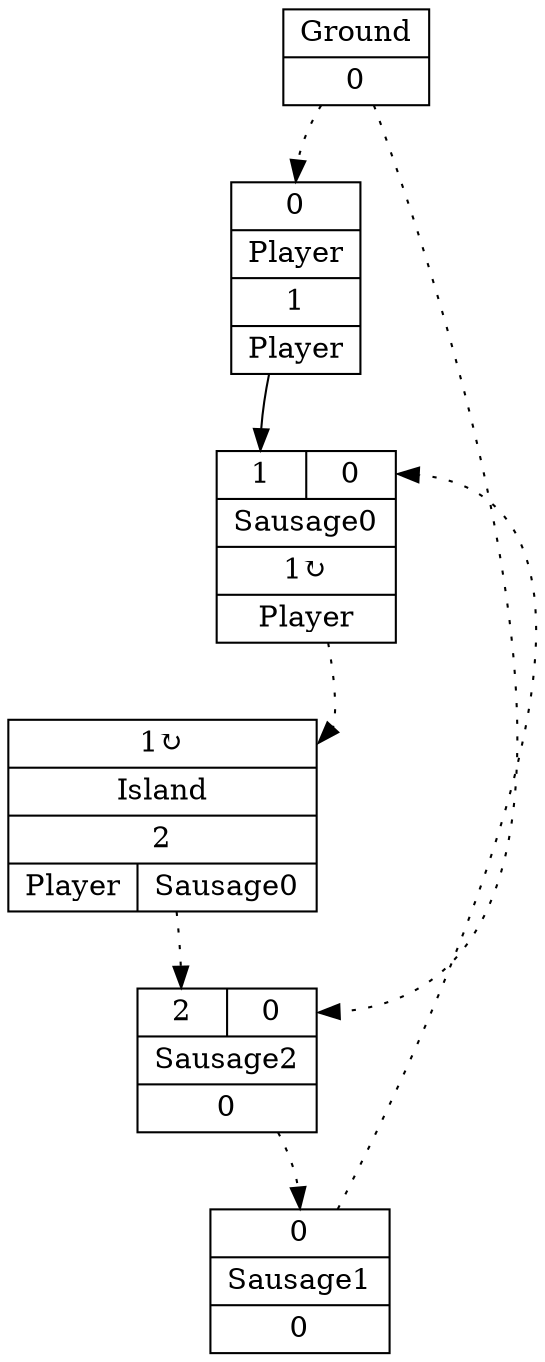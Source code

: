 digraph G {
node [shape=record];
Player[ label ="{{<GroundP>0}|{Player}|<PlayerOUT>1|{Player}}"];
Ground[ label ="{{Ground}|<GroundOUT>0}"];
Sausage0[ label ="{{<Player>1|<Sausage1P>0}|{Sausage0}|<Sausage0OUT>1&#8635;|{Player}}"];
Sausage1[ label ="{{<Sausage2P>0}|{Sausage1}|<Sausage1OUT>0}"];
Island[ label ="{{<Sausage0P>1&#8635;}|{Island}|<IslandOUT>2|{Player|Sausage0}}"];
Sausage2[ label ="{{<IslandP>2|<GroundP>0}|{Sausage2}|<Sausage2OUT>0}"];
	"Ground" -> "Player":GroundP [style=dotted];
	"Player" -> "Sausage0":Player;
	"Sausage1" -> "Sausage0":Sausage1P [style=dotted];
	"Sausage0" -> "Island":Sausage0P [style=dotted];
	"Sausage2" -> "Sausage1":Sausage2P [style=dotted];
	"Island" -> "Sausage2":IslandP [style=dotted];
	"Ground" -> "Sausage2":GroundP [style=dotted];
}